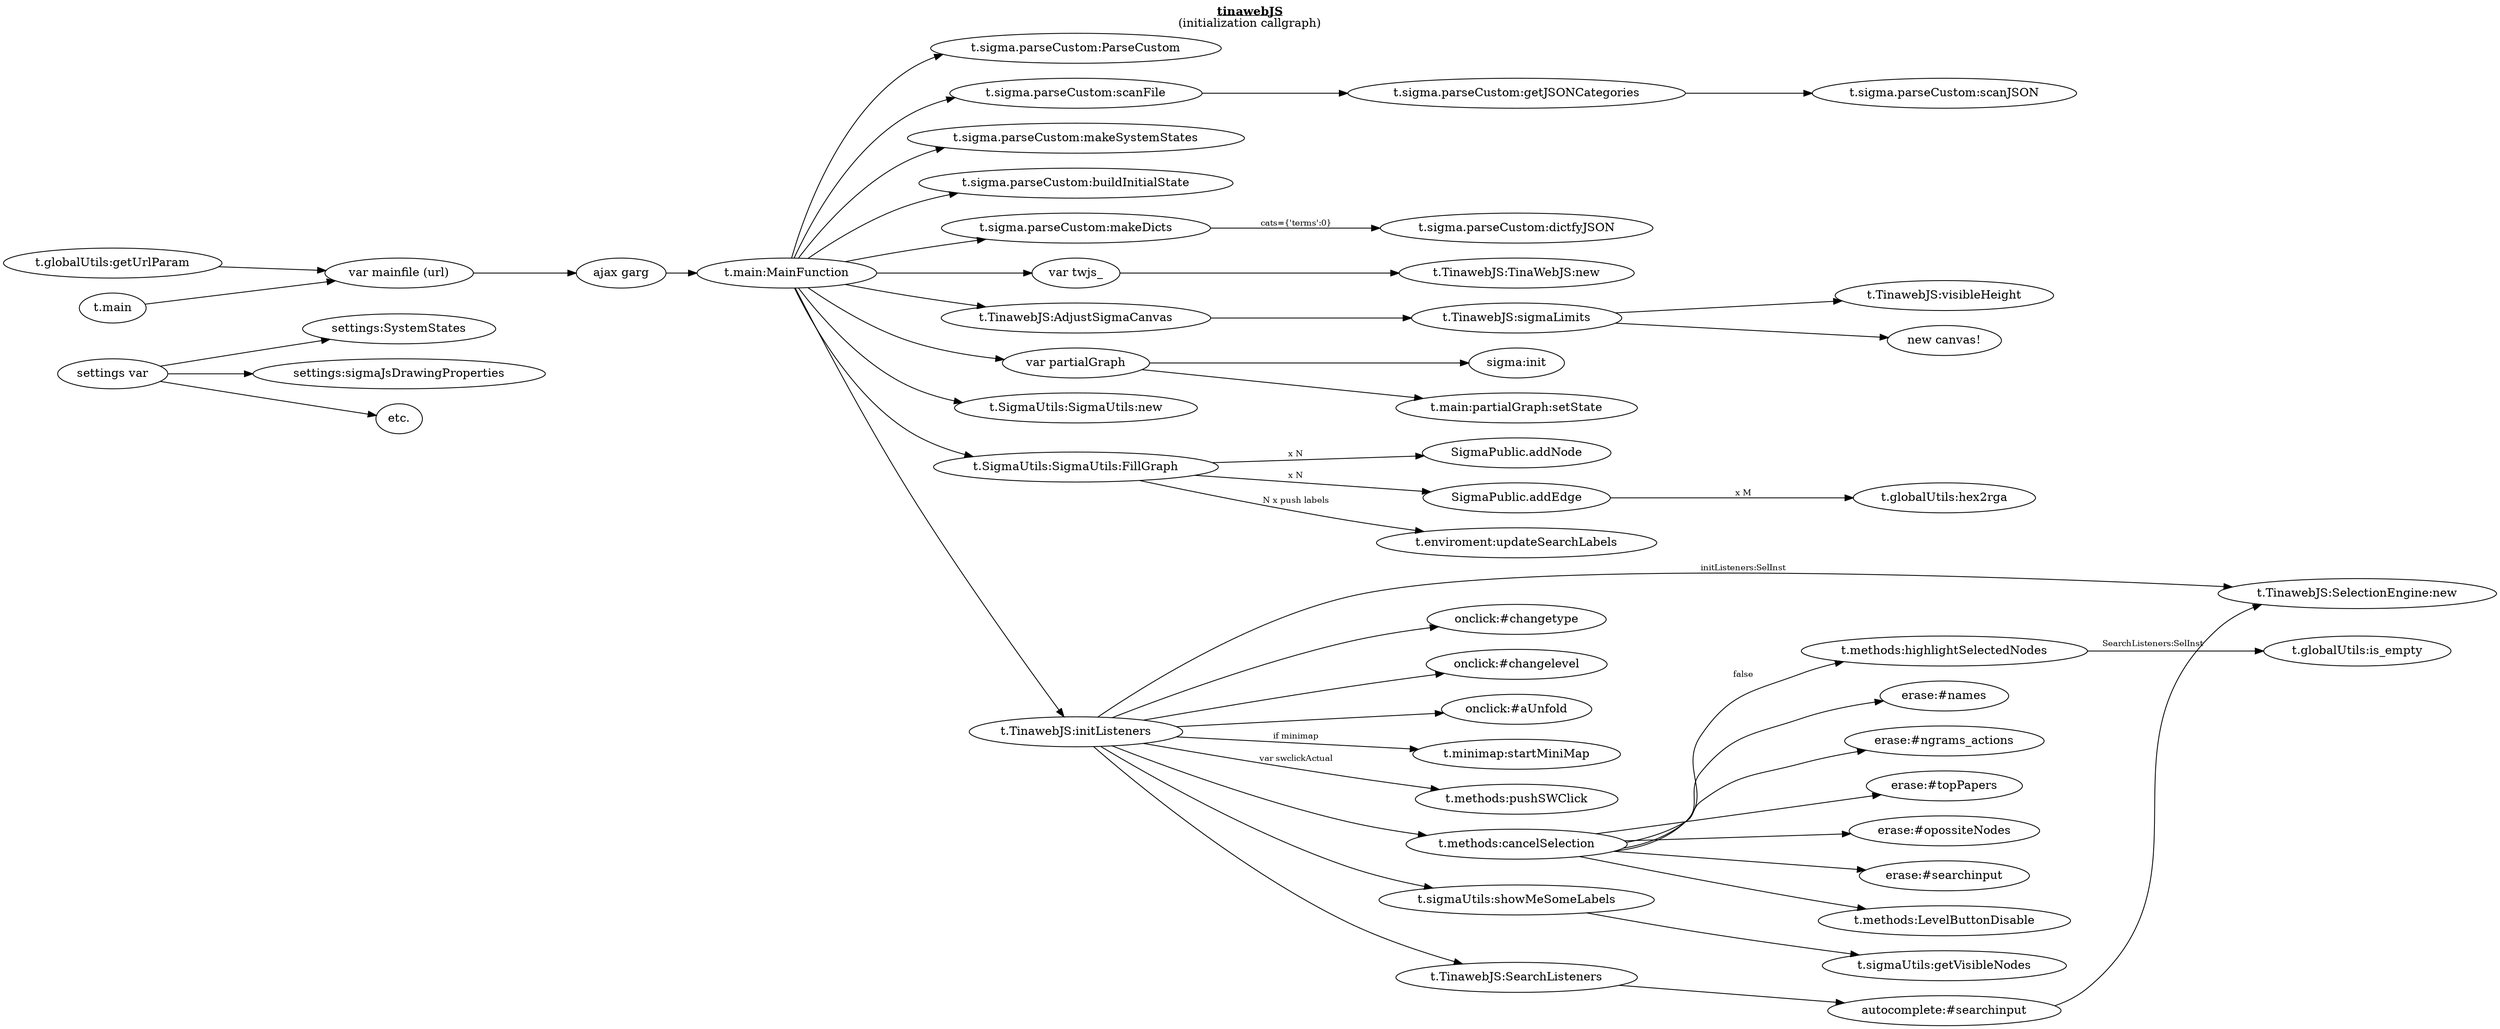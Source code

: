 // dot call_graph.dot -Tpng -o tina_call_graph.png
digraph tina_call_graph {
    graph [ordering="out"];
    rankdir=LR ;

    edge [fontsize=10] ;
    label=<<B><U>tinawebJS</U></B><BR/>(initialization callgraph)>;
    labelloc="t" ;

    // settings
    "settings var" -> "settings:SystemStates";
    "settings var" -> "settings:sigmaJsDrawingProperties";
    "settings var" -> "etc.";

    // getUrlParam
    "t.globalUtils:getUrlParam" -> "var mainfile (url)" ;

    // main 1: get graph
    "t.main" -> "var mainfile (url)" ;
    "var mainfile (url)" -> "ajax garg" ;
    "ajax garg" -> "t.main:MainFunction" ;

    // main 2: parse graph
    "t.main:MainFunction" -> "t.sigma.parseCustom:ParseCustom" ;
    "t.main:MainFunction" -> "t.sigma.parseCustom:scanFile" ;
        "t.sigma.parseCustom:scanFile" -> "t.sigma.parseCustom:getJSONCategories" ;
            "t.sigma.parseCustom:getJSONCategories" -> "t.sigma.parseCustom:scanJSON" ;
    "t.main:MainFunction" -> "t.sigma.parseCustom:makeSystemStates" ;
    "t.main:MainFunction" -> "t.sigma.parseCustom:buildInitialState" ;
    "t.main:MainFunction" -> "t.sigma.parseCustom:makeDicts" ;
        "t.sigma.parseCustom:makeDicts" -> "t.sigma.parseCustom:dictfyJSON"  [label="cats={'terms':0}"] ;

    // main 3: new TinaWebJS()
    "t.main:MainFunction" -> "var twjs_" ;
        "var twjs_" -> "t.TinawebJS:TinaWebJS:new" ;

    // main 4: adjust canvas routine
    "t.main:MainFunction" -> "t.TinawebJS:AdjustSigmaCanvas" ;      // twjs_.AdjustSigmaCanvas()
        "t.TinawebJS:AdjustSigmaCanvas" -> "t.TinawebJS:sigmaLimits" ;
        "t.TinawebJS:sigmaLimits" -> "t.TinawebJS:visibleHeight" ;
        "t.TinawebJS:sigmaLimits" -> "new canvas!" ;

    // main 5: partialGraph and new SigmaUtils()
    "t.main:MainFunction" -> "var partialGraph" ;
        "var partialGraph" -> "sigma:init";
    "t.main:MainFunction" -> "t.SigmaUtils:SigmaUtils:new" ;
    "t.main:MainFunction" -> "t.SigmaUtils:SigmaUtils:FillGraph" ; // [ Poblating the Sigma-Graph ]
        "t.SigmaUtils:SigmaUtils:FillGraph" -> "SigmaPublic.addNode" [label="x N"];
        "t.SigmaUtils:SigmaUtils:FillGraph" -> "SigmaPublic.addEdge" [label="x N"];
            "SigmaPublic.addEdge" -> "t.globalUtils:hex2rga" [label="x M"];
        "t.SigmaUtils:SigmaUtils:FillGraph" -> "t.enviroment:updateSearchLabels" [label="N x push labels"];

    // main 6: state and settings for partialGraph
    // "settings:sigmaJsDrawingProperties" -> "var partialGraph" ;
    // "settings:SystemStates" -> "var partialGraph" ;
        "var partialGraph" -> "t.main:partialGraph:setState";

    // main 7: twjs_.initListeners( categories , partialGraph)
    "t.main:MainFunction" -> "t.TinawebJS:initListeners" ;
        "t.TinawebJS:initListeners" -> "t.TinawebJS:SelectionEngine:new" [label="initListeners:SelInst"] ;
        "t.TinawebJS:initListeners" -> "onclick:#changetype" ;
        "t.TinawebJS:initListeners" -> "onclick:#changelevel" ;
        "t.TinawebJS:initListeners" -> "onclick:#aUnfold" ;
        "t.TinawebJS:initListeners" -> "t.minimap:startMiniMap" [label = "if minimap"] ;
        "t.TinawebJS:initListeners" -> "t.methods:pushSWClick" [label = "var swclickActual"] ;
        "t.TinawebJS:initListeners" -> "t.methods:cancelSelection" ;
            "t.methods:cancelSelection" -> "t.methods:highlightSelectedNodes" [label = "false"] ;
                "t.methods:highlightSelectedNodes" -> "t.globalUtils:is_empty" ;
            "t.methods:cancelSelection" -> "erase:#names" ;
            "t.methods:cancelSelection" -> "erase:#ngrams_actions" ;
            "t.methods:cancelSelection" -> "erase:#topPapers" ;
            "t.methods:cancelSelection" -> "erase:#opossiteNodes" ;
            "t.methods:cancelSelection" -> "erase:#searchinput" ;
            "t.methods:cancelSelection" -> "t.methods:LevelButtonDisable" ;
        "t.TinawebJS:initListeners" -> "t.sigmaUtils:showMeSomeLabels" ;
            "t.sigmaUtils:showMeSomeLabels" -> "t.sigmaUtils:getVisibleNodes" ;

        "t.TinawebJS:initListeners" -> "t.TinawebJS:SearchListeners" ;
            "t.TinawebJS:SearchListeners" -> "autocomplete:#searchinput" ;
                "autocomplete:#searchinput" -> "t.TinawebJS:SelectionEngine:new" [label="SearchListeners:SelInst"]  ;

    /*t.methods:highlightSelectedNodes*/

}
